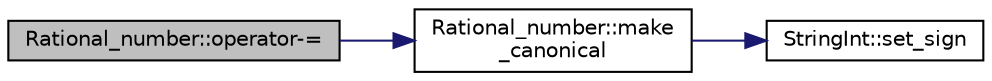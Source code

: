 digraph "Rational_number::operator-="
{
 // LATEX_PDF_SIZE
  edge [fontname="Helvetica",fontsize="10",labelfontname="Helvetica",labelfontsize="10"];
  node [fontname="Helvetica",fontsize="10",shape=record];
  rankdir="LR";
  Node1 [label="Rational_number::operator-=",height=0.2,width=0.4,color="black", fillcolor="grey75", style="filled", fontcolor="black",tooltip="Assigning minus operator."];
  Node1 -> Node2 [color="midnightblue",fontsize="10",style="solid",fontname="Helvetica"];
  Node2 [label="Rational_number::make\l_canonical",height=0.2,width=0.4,color="black", fillcolor="white", style="filled",URL="$classRational__number.html#a3b7da00ab3a73290c9a0e85e524dae66",tooltip="Simplify this Rational_number."];
  Node2 -> Node3 [color="midnightblue",fontsize="10",style="solid",fontname="Helvetica"];
  Node3 [label="StringInt::set_sign",height=0.2,width=0.4,color="black", fillcolor="white", style="filled",URL="$classStringInt.html#abf4c106f451a9ffb064901a8c85191ca",tooltip="sign setter."];
}
